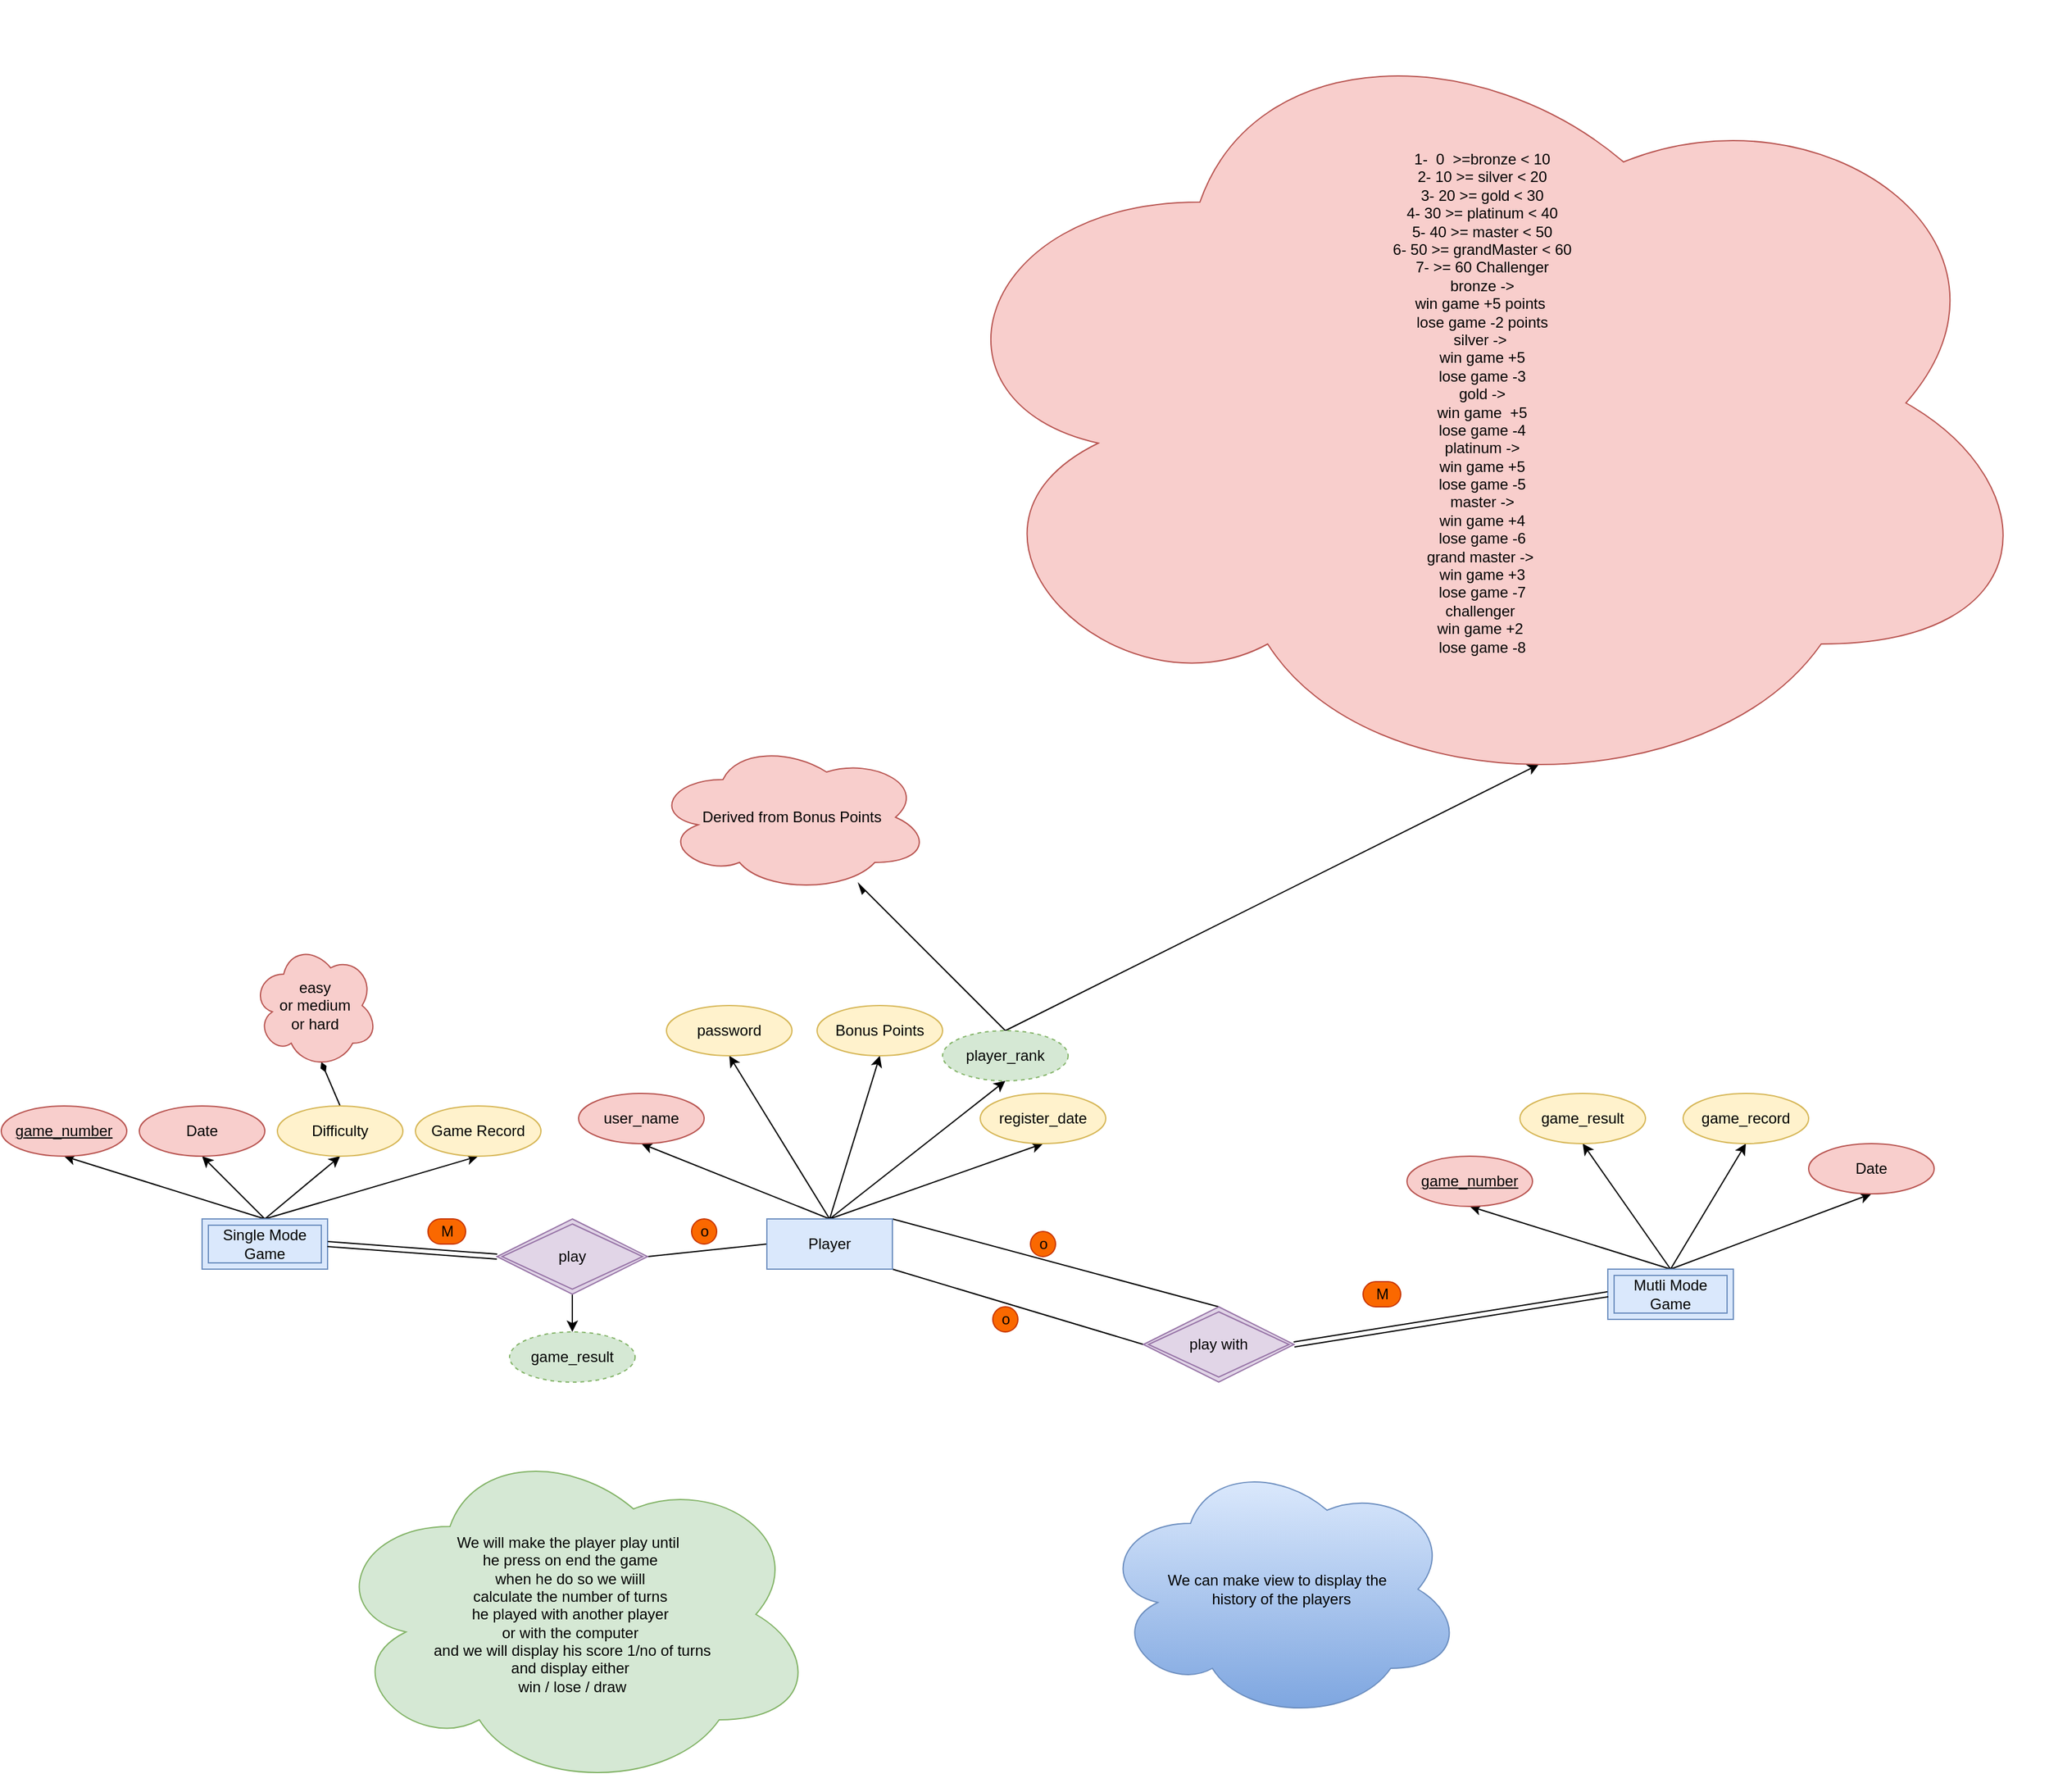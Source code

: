 <mxfile version="15.4.0" type="device" pages="2"><diagram name="Final" id="NQjGGTN7L6fY98t0es6t"><mxGraphModel dx="2055" dy="1787" grid="1" gridSize="10" guides="1" tooltips="1" connect="1" arrows="1" fold="1" page="1" pageScale="1" pageWidth="850" pageHeight="1100" math="0" shadow="0" extFonts="Permanent Marker^https://fonts.googleapis.com/css?family=Permanent+Marker"><root><mxCell id="au_ikAlmlzK0Azq66Mfk-0"/><mxCell id="au_ikAlmlzK0Azq66Mfk-1" parent="au_ikAlmlzK0Azq66Mfk-0"/><mxCell id="au_ikAlmlzK0Azq66Mfk-2" style="rounded=0;orthogonalLoop=1;jettySize=auto;html=1;exitX=0.5;exitY=0;exitDx=0;exitDy=0;entryX=0.5;entryY=1;entryDx=0;entryDy=0;" parent="au_ikAlmlzK0Azq66Mfk-1" source="au_ikAlmlzK0Azq66Mfk-6" target="au_ikAlmlzK0Azq66Mfk-7" edge="1"><mxGeometry relative="1" as="geometry"/></mxCell><mxCell id="au_ikAlmlzK0Azq66Mfk-3" style="edgeStyle=none;rounded=0;orthogonalLoop=1;jettySize=auto;html=1;exitX=0.5;exitY=0;exitDx=0;exitDy=0;entryX=0.5;entryY=1;entryDx=0;entryDy=0;" parent="au_ikAlmlzK0Azq66Mfk-1" source="au_ikAlmlzK0Azq66Mfk-6" target="au_ikAlmlzK0Azq66Mfk-8" edge="1"><mxGeometry relative="1" as="geometry"/></mxCell><mxCell id="au_ikAlmlzK0Azq66Mfk-4" style="edgeStyle=none;rounded=0;orthogonalLoop=1;jettySize=auto;html=1;exitX=0.5;exitY=0;exitDx=0;exitDy=0;entryX=0.5;entryY=1;entryDx=0;entryDy=0;endArrow=classic;endFill=1;" parent="au_ikAlmlzK0Azq66Mfk-1" source="au_ikAlmlzK0Azq66Mfk-6" target="au_ikAlmlzK0Azq66Mfk-11" edge="1"><mxGeometry relative="1" as="geometry"/></mxCell><mxCell id="au_ikAlmlzK0Azq66Mfk-59" style="edgeStyle=none;rounded=0;orthogonalLoop=1;jettySize=auto;html=1;exitX=0;exitY=0.5;exitDx=0;exitDy=0;entryX=1;entryY=0.5;entryDx=0;entryDy=0;endArrow=none;endFill=0;" parent="au_ikAlmlzK0Azq66Mfk-1" source="au_ikAlmlzK0Azq66Mfk-6" target="au_ikAlmlzK0Azq66Mfk-37" edge="1"><mxGeometry relative="1" as="geometry"/></mxCell><mxCell id="au_ikAlmlzK0Azq66Mfk-68" style="edgeStyle=none;rounded=0;orthogonalLoop=1;jettySize=auto;html=1;exitX=1;exitY=0;exitDx=0;exitDy=0;entryX=0.5;entryY=0;entryDx=0;entryDy=0;endArrow=none;endFill=0;" parent="au_ikAlmlzK0Azq66Mfk-1" source="au_ikAlmlzK0Azq66Mfk-6" target="au_ikAlmlzK0Azq66Mfk-47" edge="1"><mxGeometry relative="1" as="geometry"/></mxCell><mxCell id="au_ikAlmlzK0Azq66Mfk-69" style="edgeStyle=none;rounded=0;orthogonalLoop=1;jettySize=auto;html=1;exitX=1;exitY=1;exitDx=0;exitDy=0;entryX=0;entryY=0.5;entryDx=0;entryDy=0;endArrow=none;endFill=0;" parent="au_ikAlmlzK0Azq66Mfk-1" source="au_ikAlmlzK0Azq66Mfk-6" target="au_ikAlmlzK0Azq66Mfk-47" edge="1"><mxGeometry relative="1" as="geometry"/></mxCell><mxCell id="au_ikAlmlzK0Azq66Mfk-101" style="edgeStyle=none;rounded=0;orthogonalLoop=1;jettySize=auto;html=1;exitX=0.5;exitY=0;exitDx=0;exitDy=0;entryX=0.5;entryY=1;entryDx=0;entryDy=0;endArrow=classic;endFill=1;" parent="au_ikAlmlzK0Azq66Mfk-1" source="au_ikAlmlzK0Azq66Mfk-6" target="au_ikAlmlzK0Azq66Mfk-100" edge="1"><mxGeometry relative="1" as="geometry"/></mxCell><mxCell id="au_ikAlmlzK0Azq66Mfk-105" style="edgeStyle=none;rounded=0;orthogonalLoop=1;jettySize=auto;html=1;exitX=0.5;exitY=0;exitDx=0;exitDy=0;entryX=0.5;entryY=1;entryDx=0;entryDy=0;endArrow=classic;endFill=1;" parent="au_ikAlmlzK0Azq66Mfk-1" source="au_ikAlmlzK0Azq66Mfk-6" target="au_ikAlmlzK0Azq66Mfk-103" edge="1"><mxGeometry relative="1" as="geometry"/></mxCell><mxCell id="au_ikAlmlzK0Azq66Mfk-6" value="Player" style="whiteSpace=wrap;html=1;align=center;fillColor=#dae8fc;strokeColor=#6c8ebf;" parent="au_ikAlmlzK0Azq66Mfk-1" vertex="1"><mxGeometry x="-120" y="110" width="100" height="40" as="geometry"/></mxCell><mxCell id="au_ikAlmlzK0Azq66Mfk-7" value="user_name" style="ellipse;whiteSpace=wrap;html=1;align=center;fillColor=#f8cecc;strokeColor=#b85450;" parent="au_ikAlmlzK0Azq66Mfk-1" vertex="1"><mxGeometry x="-270" y="10" width="100" height="40" as="geometry"/></mxCell><mxCell id="au_ikAlmlzK0Azq66Mfk-8" value="password" style="ellipse;whiteSpace=wrap;html=1;align=center;fillColor=#fff2cc;strokeColor=#d6b656;" parent="au_ikAlmlzK0Azq66Mfk-1" vertex="1"><mxGeometry x="-200" y="-60" width="100" height="40" as="geometry"/></mxCell><mxCell id="au_ikAlmlzK0Azq66Mfk-10" value="M" style="text;html=1;resizable=0;autosize=1;align=center;verticalAlign=middle;points=[];fillColor=#fa6800;strokeColor=#C73500;rounded=1;arcSize=28;fontColor=#000000;shadow=0;sketch=0;glass=0;fillOpacity=100;strokeOpacity=100;imageWidth=50;imageHeight=50;absoluteArcSize=1;" parent="au_ikAlmlzK0Azq66Mfk-1" vertex="1"><mxGeometry x="-390" y="110" width="30" height="20" as="geometry"/></mxCell><mxCell id="au_ikAlmlzK0Azq66Mfk-11" value="register_date&lt;br&gt;" style="ellipse;whiteSpace=wrap;html=1;align=center;fillColor=#fff2cc;strokeColor=#d6b656;" parent="au_ikAlmlzK0Azq66Mfk-1" vertex="1"><mxGeometry x="50" y="10" width="100" height="40" as="geometry"/></mxCell><mxCell id="au_ikAlmlzK0Azq66Mfk-58" style="edgeStyle=none;rounded=0;orthogonalLoop=1;jettySize=auto;html=1;exitX=0.5;exitY=0;exitDx=0;exitDy=0;entryX=0.5;entryY=1;entryDx=0;entryDy=0;endArrow=classic;endFill=1;" parent="au_ikAlmlzK0Azq66Mfk-1" source="au_ikAlmlzK0Azq66Mfk-25" target="au_ikAlmlzK0Azq66Mfk-31" edge="1"><mxGeometry relative="1" as="geometry"/></mxCell><mxCell id="au_ikAlmlzK0Azq66Mfk-66" style="edgeStyle=none;rounded=0;orthogonalLoop=1;jettySize=auto;html=1;exitX=0.5;exitY=0;exitDx=0;exitDy=0;entryX=0.5;entryY=1;entryDx=0;entryDy=0;endArrow=classic;endFill=1;" parent="au_ikAlmlzK0Azq66Mfk-1" source="au_ikAlmlzK0Azq66Mfk-25" target="au_ikAlmlzK0Azq66Mfk-64" edge="1"><mxGeometry relative="1" as="geometry"/></mxCell><mxCell id="au_ikAlmlzK0Azq66Mfk-95" style="edgeStyle=none;rounded=0;orthogonalLoop=1;jettySize=auto;html=1;exitX=0.5;exitY=0;exitDx=0;exitDy=0;entryX=0.5;entryY=1;entryDx=0;entryDy=0;endArrow=classic;endFill=1;" parent="au_ikAlmlzK0Azq66Mfk-1" source="au_ikAlmlzK0Azq66Mfk-25" target="au_ikAlmlzK0Azq66Mfk-94" edge="1"><mxGeometry relative="1" as="geometry"/></mxCell><mxCell id="N71udRStdpYk3_82vWth-11" style="edgeStyle=none;rounded=0;orthogonalLoop=1;jettySize=auto;html=1;exitX=0.5;exitY=0;exitDx=0;exitDy=0;entryX=0.5;entryY=1;entryDx=0;entryDy=0;" parent="au_ikAlmlzK0Azq66Mfk-1" source="au_ikAlmlzK0Azq66Mfk-25" target="N71udRStdpYk3_82vWth-9" edge="1"><mxGeometry relative="1" as="geometry"/></mxCell><mxCell id="au_ikAlmlzK0Azq66Mfk-25" value="Single Mode Game" style="shape=ext;margin=3;double=1;whiteSpace=wrap;html=1;align=center;rounded=0;shadow=0;glass=0;sketch=0;fillColor=#dae8fc;strokeColor=#6c8ebf;" parent="au_ikAlmlzK0Azq66Mfk-1" vertex="1"><mxGeometry x="-570" y="110" width="100" height="40" as="geometry"/></mxCell><mxCell id="au_ikAlmlzK0Azq66Mfk-85" style="edgeStyle=none;rounded=0;orthogonalLoop=1;jettySize=auto;html=1;exitX=0.5;exitY=0;exitDx=0;exitDy=0;entryX=0.5;entryY=1;entryDx=0;entryDy=0;endArrow=classic;endFill=1;" parent="au_ikAlmlzK0Azq66Mfk-1" source="au_ikAlmlzK0Azq66Mfk-28" target="au_ikAlmlzK0Azq66Mfk-84" edge="1"><mxGeometry relative="1" as="geometry"/></mxCell><mxCell id="N71udRStdpYk3_82vWth-13" style="edgeStyle=none;rounded=0;orthogonalLoop=1;jettySize=auto;html=1;exitX=0.5;exitY=0;exitDx=0;exitDy=0;entryX=0.5;entryY=1;entryDx=0;entryDy=0;" parent="au_ikAlmlzK0Azq66Mfk-1" source="au_ikAlmlzK0Azq66Mfk-28" target="N71udRStdpYk3_82vWth-12" edge="1"><mxGeometry relative="1" as="geometry"/></mxCell><mxCell id="N71udRStdpYk3_82vWth-17" style="edgeStyle=none;rounded=0;orthogonalLoop=1;jettySize=auto;html=1;exitX=0.5;exitY=0;exitDx=0;exitDy=0;entryX=0.5;entryY=1;entryDx=0;entryDy=0;" parent="au_ikAlmlzK0Azq66Mfk-1" source="au_ikAlmlzK0Azq66Mfk-28" target="N71udRStdpYk3_82vWth-16" edge="1"><mxGeometry relative="1" as="geometry"/></mxCell><mxCell id="R3MtwucD7D8kJ7yhD0Ew-2" style="rounded=0;orthogonalLoop=1;jettySize=auto;html=1;exitX=0.5;exitY=0;exitDx=0;exitDy=0;entryX=0.5;entryY=1;entryDx=0;entryDy=0;" edge="1" parent="au_ikAlmlzK0Azq66Mfk-1" source="au_ikAlmlzK0Azq66Mfk-28" target="R3MtwucD7D8kJ7yhD0Ew-1"><mxGeometry relative="1" as="geometry"/></mxCell><mxCell id="au_ikAlmlzK0Azq66Mfk-28" value="Mutli Mode Game" style="shape=ext;margin=3;double=1;whiteSpace=wrap;html=1;align=center;rounded=0;shadow=0;glass=0;sketch=0;fillColor=#dae8fc;strokeColor=#6c8ebf;" parent="au_ikAlmlzK0Azq66Mfk-1" vertex="1"><mxGeometry x="550" y="150" width="100" height="40" as="geometry"/></mxCell><mxCell id="au_ikAlmlzK0Azq66Mfk-89" style="edgeStyle=none;rounded=0;orthogonalLoop=1;jettySize=auto;html=1;exitX=0.5;exitY=0;exitDx=0;exitDy=0;entryX=0.55;entryY=0.95;entryDx=0;entryDy=0;entryPerimeter=0;endArrow=diamondThin;endFill=1;" parent="au_ikAlmlzK0Azq66Mfk-1" source="au_ikAlmlzK0Azq66Mfk-31" target="au_ikAlmlzK0Azq66Mfk-32" edge="1"><mxGeometry relative="1" as="geometry"/></mxCell><mxCell id="au_ikAlmlzK0Azq66Mfk-31" value="Difficulty&lt;br&gt;" style="ellipse;whiteSpace=wrap;html=1;align=center;rounded=0;shadow=0;glass=0;sketch=0;fillColor=#fff2cc;strokeColor=#d6b656;" parent="au_ikAlmlzK0Azq66Mfk-1" vertex="1"><mxGeometry x="-510" y="20" width="100" height="40" as="geometry"/></mxCell><mxCell id="au_ikAlmlzK0Azq66Mfk-32" value="easy &lt;br&gt;or medium &lt;br&gt;or hard" style="ellipse;shape=cloud;whiteSpace=wrap;html=1;align=center;rounded=0;shadow=0;glass=0;sketch=0;fillColor=#f8cecc;strokeColor=#b85450;" parent="au_ikAlmlzK0Azq66Mfk-1" vertex="1"><mxGeometry x="-530" y="-110" width="100" height="100" as="geometry"/></mxCell><mxCell id="au_ikAlmlzK0Azq66Mfk-35" style="edgeStyle=none;rounded=0;orthogonalLoop=1;jettySize=auto;html=1;exitX=0.5;exitY=1;exitDx=0;exitDy=0;entryX=0.5;entryY=0;entryDx=0;entryDy=0;endArrow=classic;endFill=1;" parent="au_ikAlmlzK0Azq66Mfk-1" source="au_ikAlmlzK0Azq66Mfk-37" target="au_ikAlmlzK0Azq66Mfk-51" edge="1"><mxGeometry relative="1" as="geometry"/></mxCell><mxCell id="au_ikAlmlzK0Azq66Mfk-60" style="edgeStyle=none;rounded=0;orthogonalLoop=1;jettySize=auto;html=1;exitX=0;exitY=0.5;exitDx=0;exitDy=0;entryX=1;entryY=0.5;entryDx=0;entryDy=0;endArrow=classic;endFill=1;shape=link;" parent="au_ikAlmlzK0Azq66Mfk-1" source="au_ikAlmlzK0Azq66Mfk-37" target="au_ikAlmlzK0Azq66Mfk-25" edge="1"><mxGeometry relative="1" as="geometry"/></mxCell><mxCell id="au_ikAlmlzK0Azq66Mfk-37" value="play" style="shape=rhombus;double=1;perimeter=rhombusPerimeter;whiteSpace=wrap;html=1;align=center;rounded=0;shadow=0;glass=0;sketch=0;fillColor=#e1d5e7;strokeColor=#9673a6;" parent="au_ikAlmlzK0Azq66Mfk-1" vertex="1"><mxGeometry x="-335" y="110" width="120" height="60" as="geometry"/></mxCell><mxCell id="au_ikAlmlzK0Azq66Mfk-70" style="edgeStyle=none;rounded=0;orthogonalLoop=1;jettySize=auto;html=1;exitX=1;exitY=0.5;exitDx=0;exitDy=0;entryX=0;entryY=0.5;entryDx=0;entryDy=0;endArrow=none;endFill=0;shape=link;" parent="au_ikAlmlzK0Azq66Mfk-1" source="au_ikAlmlzK0Azq66Mfk-47" target="au_ikAlmlzK0Azq66Mfk-28" edge="1"><mxGeometry relative="1" as="geometry"/></mxCell><mxCell id="au_ikAlmlzK0Azq66Mfk-47" value="play with&lt;br&gt;" style="shape=rhombus;double=1;perimeter=rhombusPerimeter;whiteSpace=wrap;html=1;align=center;rounded=0;shadow=0;glass=0;sketch=0;fillColor=#e1d5e7;strokeColor=#9673a6;" parent="au_ikAlmlzK0Azq66Mfk-1" vertex="1"><mxGeometry x="180" y="180" width="120" height="60" as="geometry"/></mxCell><mxCell id="au_ikAlmlzK0Azq66Mfk-50" value="o" style="text;html=1;resizable=0;autosize=1;align=center;verticalAlign=middle;points=[];fillColor=#fa6800;strokeColor=#C73500;rounded=1;arcSize=30;fontColor=#000000;shadow=0;sketch=0;glass=0;fillOpacity=100;strokeOpacity=100;imageWidth=50;imageHeight=50;absoluteArcSize=1;" parent="au_ikAlmlzK0Azq66Mfk-1" vertex="1"><mxGeometry x="-180" y="110" width="20" height="20" as="geometry"/></mxCell><mxCell id="au_ikAlmlzK0Azq66Mfk-51" value="game_result" style="ellipse;whiteSpace=wrap;html=1;align=center;dashed=1;rounded=0;shadow=0;glass=0;sketch=0;fillColor=#d5e8d4;strokeColor=#82b366;" parent="au_ikAlmlzK0Azq66Mfk-1" vertex="1"><mxGeometry x="-325" y="200" width="100" height="40" as="geometry"/></mxCell><mxCell id="au_ikAlmlzK0Azq66Mfk-64" value="Date" style="ellipse;whiteSpace=wrap;html=1;align=center;rounded=0;shadow=0;glass=0;sketch=0;fillColor=#f8cecc;strokeColor=#b85450;" parent="au_ikAlmlzK0Azq66Mfk-1" vertex="1"><mxGeometry x="-620" y="20" width="100" height="40" as="geometry"/></mxCell><mxCell id="au_ikAlmlzK0Azq66Mfk-81" value="M" style="text;html=1;resizable=0;autosize=1;align=center;verticalAlign=middle;points=[];fillColor=#fa6800;strokeColor=#C73500;rounded=1;arcSize=28;fontColor=#000000;shadow=0;sketch=0;glass=0;fillOpacity=100;strokeOpacity=100;imageWidth=50;imageHeight=50;absoluteArcSize=1;" parent="au_ikAlmlzK0Azq66Mfk-1" vertex="1"><mxGeometry x="355" y="160" width="30" height="20" as="geometry"/></mxCell><mxCell id="au_ikAlmlzK0Azq66Mfk-82" value="o" style="text;html=1;resizable=0;autosize=1;align=center;verticalAlign=middle;points=[];fillColor=#fa6800;strokeColor=#C73500;rounded=1;arcSize=30;fontColor=#000000;shadow=0;sketch=0;glass=0;fillOpacity=100;strokeOpacity=100;imageWidth=50;imageHeight=50;absoluteArcSize=1;" parent="au_ikAlmlzK0Azq66Mfk-1" vertex="1"><mxGeometry x="90" y="120" width="20" height="20" as="geometry"/></mxCell><mxCell id="au_ikAlmlzK0Azq66Mfk-83" value="o" style="text;html=1;resizable=0;autosize=1;align=center;verticalAlign=middle;points=[];fillColor=#fa6800;strokeColor=#C73500;rounded=1;arcSize=30;fontColor=#000000;shadow=0;sketch=0;glass=0;fillOpacity=100;strokeOpacity=100;imageWidth=50;imageHeight=50;absoluteArcSize=1;" parent="au_ikAlmlzK0Azq66Mfk-1" vertex="1"><mxGeometry x="60" y="180" width="20" height="20" as="geometry"/></mxCell><mxCell id="au_ikAlmlzK0Azq66Mfk-84" value="Date" style="ellipse;whiteSpace=wrap;html=1;align=center;rounded=0;shadow=0;glass=0;sketch=0;fillColor=#f8cecc;strokeColor=#b85450;" parent="au_ikAlmlzK0Azq66Mfk-1" vertex="1"><mxGeometry x="710" y="50" width="100" height="40" as="geometry"/></mxCell><mxCell id="au_ikAlmlzK0Azq66Mfk-94" value="Game Record" style="ellipse;whiteSpace=wrap;html=1;align=center;rounded=0;shadow=0;glass=0;sketch=0;fillColor=#fff2cc;strokeColor=#d6b656;" parent="au_ikAlmlzK0Azq66Mfk-1" vertex="1"><mxGeometry x="-400" y="20" width="100" height="40" as="geometry"/></mxCell><mxCell id="au_ikAlmlzK0Azq66Mfk-100" value="Bonus Points&lt;br&gt;" style="ellipse;whiteSpace=wrap;html=1;align=center;rounded=0;shadow=0;glass=0;sketch=0;fillColor=#fff2cc;strokeColor=#d6b656;" parent="au_ikAlmlzK0Azq66Mfk-1" vertex="1"><mxGeometry x="-80" y="-60" width="100" height="40" as="geometry"/></mxCell><mxCell id="au_ikAlmlzK0Azq66Mfk-106" style="edgeStyle=none;rounded=0;orthogonalLoop=1;jettySize=auto;html=1;exitX=0.5;exitY=0;exitDx=0;exitDy=0;endArrow=async;endFill=1;" parent="au_ikAlmlzK0Azq66Mfk-1" source="au_ikAlmlzK0Azq66Mfk-103" target="au_ikAlmlzK0Azq66Mfk-104" edge="1"><mxGeometry relative="1" as="geometry"/></mxCell><mxCell id="JC6gzqhIpQMueteMNrqm-1" style="rounded=0;orthogonalLoop=1;jettySize=auto;html=1;exitX=0.5;exitY=0;exitDx=0;exitDy=0;entryX=0.55;entryY=0.95;entryDx=0;entryDy=0;entryPerimeter=0;" parent="au_ikAlmlzK0Azq66Mfk-1" source="au_ikAlmlzK0Azq66Mfk-103" target="JC6gzqhIpQMueteMNrqm-0" edge="1"><mxGeometry relative="1" as="geometry"/></mxCell><mxCell id="au_ikAlmlzK0Azq66Mfk-103" value="player_rank" style="ellipse;whiteSpace=wrap;html=1;align=center;dashed=1;rounded=0;shadow=0;glass=0;sketch=0;fillColor=#d5e8d4;strokeColor=#82b366;" parent="au_ikAlmlzK0Azq66Mfk-1" vertex="1"><mxGeometry x="20" y="-40" width="100" height="40" as="geometry"/></mxCell><mxCell id="au_ikAlmlzK0Azq66Mfk-104" value="Derived from Bonus Points" style="ellipse;shape=cloud;whiteSpace=wrap;html=1;align=center;rounded=0;shadow=0;glass=0;sketch=0;fillColor=#f8cecc;strokeColor=#b85450;" parent="au_ikAlmlzK0Azq66Mfk-1" vertex="1"><mxGeometry x="-210" y="-270" width="220" height="120" as="geometry"/></mxCell><mxCell id="au_ikAlmlzK0Azq66Mfk-12" value="We can make view to display the&amp;nbsp;&amp;nbsp;&lt;br&gt;history of the players&lt;br&gt;" style="ellipse;shape=cloud;whiteSpace=wrap;html=1;align=center;rounded=1;shadow=0;glass=0;sketch=0;gradientColor=#7ea6e0;fillColor=#dae8fc;strokeColor=#6c8ebf;" parent="au_ikAlmlzK0Azq66Mfk-1" vertex="1"><mxGeometry x="145" y="300" width="290" height="210" as="geometry"/></mxCell><mxCell id="au_ikAlmlzK0Azq66Mfk-33" value="We will make the player play until&amp;nbsp;&amp;nbsp;&lt;br&gt;he press on end the game&amp;nbsp;&lt;br&gt;when he do so we wiill&amp;nbsp;&lt;br&gt;calculate the number of turns&amp;nbsp;&lt;br&gt;he played with another player&amp;nbsp;&lt;br&gt;or with the computer&amp;nbsp;&lt;br&gt;and we will display his score 1/no of turns&lt;br&gt;and display either&amp;nbsp;&lt;br&gt;win / lose / draw&lt;br&gt;" style="ellipse;shape=cloud;whiteSpace=wrap;html=1;align=center;rounded=0;shadow=0;glass=0;sketch=0;fillColor=#d5e8d4;strokeColor=#82b366;" parent="au_ikAlmlzK0Azq66Mfk-1" vertex="1"><mxGeometry x="-470" y="285" width="390" height="280" as="geometry"/></mxCell><mxCell id="N71udRStdpYk3_82vWth-9" value="&lt;u&gt;game_number&lt;/u&gt;" style="ellipse;whiteSpace=wrap;html=1;align=center;rounded=0;shadow=0;glass=0;sketch=0;fillColor=#f8cecc;strokeColor=#b85450;" parent="au_ikAlmlzK0Azq66Mfk-1" vertex="1"><mxGeometry x="-730" y="20" width="100" height="40" as="geometry"/></mxCell><mxCell id="N71udRStdpYk3_82vWth-12" value="&lt;u&gt;game_number&lt;/u&gt;" style="ellipse;whiteSpace=wrap;html=1;align=center;rounded=0;shadow=0;glass=0;sketch=0;fillColor=#f8cecc;strokeColor=#b85450;" parent="au_ikAlmlzK0Azq66Mfk-1" vertex="1"><mxGeometry x="390" y="60" width="100" height="40" as="geometry"/></mxCell><mxCell id="N71udRStdpYk3_82vWth-16" value="game_record&lt;br&gt;" style="ellipse;whiteSpace=wrap;html=1;align=center;rounded=1;shadow=0;glass=0;sketch=0;fillColor=#fff2cc;strokeColor=#d6b656;" parent="au_ikAlmlzK0Azq66Mfk-1" vertex="1"><mxGeometry x="610" y="10" width="100" height="40" as="geometry"/></mxCell><mxCell id="N71udRStdpYk3_82vWth-18" style="edgeStyle=none;rounded=0;orthogonalLoop=1;jettySize=auto;html=1;exitX=0.5;exitY=1;exitDx=0;exitDy=0;" parent="au_ikAlmlzK0Azq66Mfk-1" edge="1"><mxGeometry relative="1" as="geometry"><mxPoint x="410" y="70" as="sourcePoint"/><mxPoint x="410" y="70" as="targetPoint"/></mxGeometry></mxCell><mxCell id="JC6gzqhIpQMueteMNrqm-0" value="1-&amp;nbsp; 0&amp;nbsp; &amp;gt;=bronze &amp;lt; 10&lt;br&gt;2- 10 &amp;gt;= silver &amp;lt; 20&lt;br&gt;3- 20 &amp;gt;= gold &amp;lt; 30&lt;br&gt;4- 30 &amp;gt;= platinum &amp;lt; 40&lt;br&gt;5- 40 &amp;gt;= master &amp;lt; 50&lt;br&gt;6- 50 &amp;gt;= grandMaster &amp;lt; 60&lt;br&gt;7- &amp;gt;= 60 Challenger&lt;br&gt;bronze -&amp;gt;&lt;br&gt;win game +5 points&amp;nbsp;&lt;br&gt;lose game -2 points&lt;br&gt;silver -&amp;gt;&amp;nbsp;&lt;br&gt;win game +5&lt;br&gt;lose game -3&lt;br&gt;gold -&amp;gt;&lt;br&gt;win game&amp;nbsp; +5&lt;br&gt;lose game -4&lt;br&gt;platinum -&amp;gt;&lt;br&gt;win game +5&lt;br&gt;lose game -5&lt;br&gt;master -&amp;gt;&lt;br&gt;win game +4&lt;br&gt;lose game -6&lt;br&gt;grand master -&amp;gt;&amp;nbsp;&lt;br&gt;win game +3&lt;br&gt;lose game -7&lt;br&gt;challenger&amp;nbsp;&lt;br&gt;win game +2&amp;nbsp;&lt;br&gt;lose game -8" style="ellipse;shape=cloud;whiteSpace=wrap;html=1;align=center;rounded=0;shadow=0;glass=0;sketch=0;fillColor=#f8cecc;strokeColor=#b85450;" parent="au_ikAlmlzK0Azq66Mfk-1" vertex="1"><mxGeometry y="-860" width="900" height="640" as="geometry"/></mxCell><mxCell id="R3MtwucD7D8kJ7yhD0Ew-1" value="game_result" style="ellipse;whiteSpace=wrap;html=1;align=center;fillColor=#fff2cc;strokeColor=#d6b656;" vertex="1" parent="au_ikAlmlzK0Azq66Mfk-1"><mxGeometry x="480" y="10" width="100" height="40" as="geometry"/></mxCell></root></mxGraphModel></diagram><diagram id="R2lEEEUBdFMjLlhIrx00" name="Page-1"><mxGraphModel dx="2272" dy="814" grid="1" gridSize="10" guides="1" tooltips="1" connect="1" arrows="1" fold="1" page="1" pageScale="1" pageWidth="850" pageHeight="1100" math="0" shadow="0" extFonts="Permanent Marker^https://fonts.googleapis.com/css?family=Permanent+Marker"><root><mxCell id="0"/><mxCell id="1" parent="0"/><mxCell id="lZhEhdm4U5JBucvDfnSI-5" style="rounded=0;orthogonalLoop=1;jettySize=auto;html=1;exitX=0.5;exitY=0;exitDx=0;exitDy=0;entryX=0.5;entryY=1;entryDx=0;entryDy=0;" parent="1" source="lZhEhdm4U5JBucvDfnSI-1" target="lZhEhdm4U5JBucvDfnSI-3" edge="1"><mxGeometry relative="1" as="geometry"/></mxCell><mxCell id="lZhEhdm4U5JBucvDfnSI-6" style="edgeStyle=none;rounded=0;orthogonalLoop=1;jettySize=auto;html=1;exitX=0.5;exitY=0;exitDx=0;exitDy=0;entryX=0.5;entryY=1;entryDx=0;entryDy=0;" parent="1" source="lZhEhdm4U5JBucvDfnSI-1" target="lZhEhdm4U5JBucvDfnSI-4" edge="1"><mxGeometry relative="1" as="geometry"/></mxCell><mxCell id="lZhEhdm4U5JBucvDfnSI-13" style="edgeStyle=none;rounded=0;orthogonalLoop=1;jettySize=auto;html=1;exitX=0.5;exitY=0;exitDx=0;exitDy=0;entryX=0.5;entryY=1;entryDx=0;entryDy=0;endArrow=classic;endFill=1;" parent="1" source="lZhEhdm4U5JBucvDfnSI-1" target="lZhEhdm4U5JBucvDfnSI-12" edge="1"><mxGeometry relative="1" as="geometry"/></mxCell><mxCell id="lZhEhdm4U5JBucvDfnSI-66" style="edgeStyle=none;rounded=0;orthogonalLoop=1;jettySize=auto;html=1;exitX=1;exitY=0.5;exitDx=0;exitDy=0;endArrow=none;endFill=0;" parent="1" source="lZhEhdm4U5JBucvDfnSI-1" target="lZhEhdm4U5JBucvDfnSI-65" edge="1"><mxGeometry relative="1" as="geometry"/></mxCell><mxCell id="lZhEhdm4U5JBucvDfnSI-1" value="Player" style="whiteSpace=wrap;html=1;align=center;fillColor=#dae8fc;strokeColor=#6c8ebf;" parent="1" vertex="1"><mxGeometry x="-690" y="550" width="100" height="40" as="geometry"/></mxCell><mxCell id="lZhEhdm4U5JBucvDfnSI-3" value="user_name" style="ellipse;whiteSpace=wrap;html=1;align=center;fillColor=#f8cecc;strokeColor=#b85450;" parent="1" vertex="1"><mxGeometry x="-810" y="450" width="100" height="40" as="geometry"/></mxCell><mxCell id="lZhEhdm4U5JBucvDfnSI-4" value="password" style="ellipse;whiteSpace=wrap;html=1;align=center;fillColor=#fff2cc;strokeColor=#d6b656;" parent="1" vertex="1"><mxGeometry x="-690" y="450" width="100" height="40" as="geometry"/></mxCell><mxCell id="lZhEhdm4U5JBucvDfnSI-60" style="edgeStyle=none;rounded=0;orthogonalLoop=1;jettySize=auto;html=1;exitX=0.5;exitY=1;exitDx=0;exitDy=0;entryX=0.5;entryY=0;entryDx=0;entryDy=0;endArrow=classic;endFill=1;" parent="1" target="lZhEhdm4U5JBucvDfnSI-19" edge="1"><mxGeometry relative="1" as="geometry"><mxPoint x="-430" y="595" as="sourcePoint"/></mxGeometry></mxCell><mxCell id="lZhEhdm4U5JBucvDfnSI-11" value="M" style="text;html=1;resizable=0;autosize=1;align=center;verticalAlign=middle;points=[];fillColor=#fa6800;strokeColor=#C73500;rounded=1;arcSize=30;fontColor=#000000;shadow=0;sketch=0;glass=0;fillOpacity=100;strokeOpacity=100;imageWidth=50;imageHeight=50;absoluteArcSize=1;" parent="1" vertex="1"><mxGeometry x="-560" y="540" width="30" height="20" as="geometry"/></mxCell><mxCell id="lZhEhdm4U5JBucvDfnSI-12" value="register_date&lt;br&gt;" style="ellipse;whiteSpace=wrap;html=1;align=center;fillColor=#fff2cc;strokeColor=#d6b656;" parent="1" vertex="1"><mxGeometry x="-570" y="450" width="100" height="40" as="geometry"/></mxCell><mxCell id="lZhEhdm4U5JBucvDfnSI-17" value="we will make a player history table&lt;br&gt;&amp;nbsp;that represent the relation&lt;br&gt;&amp;nbsp;between the player and the game" style="ellipse;shape=cloud;whiteSpace=wrap;html=1;align=center;rounded=1;shadow=0;glass=0;sketch=0;gradientColor=#7ea6e0;fillColor=#dae8fc;strokeColor=#6c8ebf;" parent="1" vertex="1"><mxGeometry x="240" y="620" width="290" height="210" as="geometry"/></mxCell><mxCell id="lZhEhdm4U5JBucvDfnSI-19" value="score" style="ellipse;whiteSpace=wrap;html=1;align=center;rounded=1;shadow=0;glass=0;sketch=0;fillColor=#fff2cc;strokeColor=#d6b656;" parent="1" vertex="1"><mxGeometry x="-480" y="650" width="100" height="40" as="geometry"/></mxCell><mxCell id="lZhEhdm4U5JBucvDfnSI-30" style="edgeStyle=none;rounded=0;orthogonalLoop=1;jettySize=auto;html=1;exitX=0.5;exitY=1;exitDx=0;exitDy=0;entryX=0.5;entryY=0;entryDx=0;entryDy=0;endArrow=none;endFill=0;shape=link;" parent="1" source="lZhEhdm4U5JBucvDfnSI-23" target="lZhEhdm4U5JBucvDfnSI-29" edge="1"><mxGeometry relative="1" as="geometry"/></mxCell><mxCell id="lZhEhdm4U5JBucvDfnSI-32" style="edgeStyle=none;rounded=0;orthogonalLoop=1;jettySize=auto;html=1;exitX=0.5;exitY=0;exitDx=0;exitDy=0;entryX=0.5;entryY=1;entryDx=0;entryDy=0;endArrow=classic;endFill=1;" parent="1" source="lZhEhdm4U5JBucvDfnSI-23" target="lZhEhdm4U5JBucvDfnSI-31" edge="1"><mxGeometry relative="1" as="geometry"/></mxCell><mxCell id="M7CKgXm_ZCpsr1YbeXBi-2" style="rounded=0;orthogonalLoop=1;jettySize=auto;html=1;exitX=0.5;exitY=0;exitDx=0;exitDy=0;entryX=0.5;entryY=1;entryDx=0;entryDy=0;" parent="1" source="lZhEhdm4U5JBucvDfnSI-23" target="M7CKgXm_ZCpsr1YbeXBi-1" edge="1"><mxGeometry relative="1" as="geometry"/></mxCell><mxCell id="lZhEhdm4U5JBucvDfnSI-23" value="Game&lt;br&gt;" style="shape=ext;margin=3;double=1;whiteSpace=wrap;html=1;align=center;rounded=0;shadow=0;glass=0;sketch=0;fillColor=#dae8fc;strokeColor=#6c8ebf;" parent="1" vertex="1"><mxGeometry x="-190" y="310" width="100" height="40" as="geometry"/></mxCell><mxCell id="lZhEhdm4U5JBucvDfnSI-48" style="edgeStyle=none;rounded=0;orthogonalLoop=1;jettySize=auto;html=1;exitX=0.5;exitY=1;exitDx=0;exitDy=0;entryX=0.5;entryY=0;entryDx=0;entryDy=0;endArrow=none;endFill=0;" parent="1" source="lZhEhdm4U5JBucvDfnSI-29" target="lZhEhdm4U5JBucvDfnSI-44" edge="1"><mxGeometry relative="1" as="geometry"/></mxCell><mxCell id="lZhEhdm4U5JBucvDfnSI-49" style="edgeStyle=none;rounded=0;orthogonalLoop=1;jettySize=auto;html=1;exitX=0.5;exitY=1;exitDx=0;exitDy=0;entryX=0.5;entryY=0;entryDx=0;entryDy=0;endArrow=none;endFill=0;" parent="1" source="lZhEhdm4U5JBucvDfnSI-29" target="lZhEhdm4U5JBucvDfnSI-45" edge="1"><mxGeometry relative="1" as="geometry"/></mxCell><mxCell id="lZhEhdm4U5JBucvDfnSI-29" value="d" style="shape=stencil(tZRtDsIgDIZPw1/DRzyAQb0Hus4RERZAp7e3GzOR6dSYLSEkfQtPXwKFCBkqVQPhtCJiTThnlOKMcTOIVahhH5N4UV6rnYGUCdG7IzS6iD1D2wq8jm1WbAhd4Zp2CLl31iJEOxuyzFMeYUpb3EuvCdaXv2VRjfwTRPC9yaQSvv0du1jOA2Yz+c2xD/eT+50OnDtmc13cZGD2P1ZIVMYet5Cl83Dw7myLt2ZKbUzqoQ+OwRhdB/jSF8OmHTb1GH20fHeyF/+dmj6OTrgD);whiteSpace=wrap;html=1;fillColor=#d5e8d4;strokeColor=#82b366;perimeterSpacing=0;" parent="1" vertex="1"><mxGeometry x="-155" y="390" width="30" height="30" as="geometry"/></mxCell><mxCell id="lZhEhdm4U5JBucvDfnSI-31" value="date" style="ellipse;whiteSpace=wrap;html=1;align=center;rounded=0;shadow=0;glass=0;sketch=0;fillColor=#fff2cc;strokeColor=#d6b656;" parent="1" vertex="1"><mxGeometry x="-225" y="210" width="70" height="40" as="geometry"/></mxCell><mxCell id="lZhEhdm4U5JBucvDfnSI-51" style="edgeStyle=none;rounded=0;orthogonalLoop=1;jettySize=auto;html=1;exitX=0.5;exitY=1;exitDx=0;exitDy=0;entryX=0.5;entryY=0;entryDx=0;entryDy=0;endArrow=none;endFill=0;" parent="1" source="lZhEhdm4U5JBucvDfnSI-38" target="lZhEhdm4U5JBucvDfnSI-46" edge="1"><mxGeometry relative="1" as="geometry"/></mxCell><mxCell id="lZhEhdm4U5JBucvDfnSI-52" style="edgeStyle=none;rounded=0;orthogonalLoop=1;jettySize=auto;html=1;exitX=0.5;exitY=1;exitDx=0;exitDy=0;entryX=0.5;entryY=0;entryDx=0;entryDy=0;endArrow=none;endFill=0;" parent="1" source="lZhEhdm4U5JBucvDfnSI-38" target="lZhEhdm4U5JBucvDfnSI-47" edge="1"><mxGeometry relative="1" as="geometry"/></mxCell><mxCell id="lZhEhdm4U5JBucvDfnSI-38" value="d" style="shape=stencil(tZRtDsIgDIZPw1/DRzyAQb0Hus4RERZAp7e3GzOR6dSYLSEkfQtPXwKFCBkqVQPhtCJiTThnlOKMcTOIVahhH5N4UV6rnYGUCdG7IzS6iD1D2wq8jm1WbAhd4Zp2CLl31iJEOxuyzFMeYUpb3EuvCdaXv2VRjfwTRPC9yaQSvv0du1jOA2Yz+c2xD/eT+50OnDtmc13cZGD2P1ZIVMYet5Cl83Dw7myLt2ZKbUzqoQ+OwRhdB/jSF8OmHTb1GH20fHeyF/+dmj6OTrgD);whiteSpace=wrap;html=1;" parent="1" vertex="1"><mxGeometry x="-85" y="550" width="30" height="30" as="geometry"/></mxCell><mxCell id="lZhEhdm4U5JBucvDfnSI-55" style="edgeStyle=none;rounded=0;orthogonalLoop=1;jettySize=auto;html=1;exitX=0;exitY=0.5;exitDx=0;exitDy=0;entryX=1;entryY=0.5;entryDx=0;entryDy=0;endArrow=none;endFill=0;" parent="1" source="lZhEhdm4U5JBucvDfnSI-44" target="lZhEhdm4U5JBucvDfnSI-53" edge="1"><mxGeometry relative="1" as="geometry"/></mxCell><mxCell id="lZhEhdm4U5JBucvDfnSI-44" value="Single Mode Game" style="shape=ext;margin=3;double=1;whiteSpace=wrap;html=1;align=center;rounded=0;shadow=0;glass=0;sketch=0;fillColor=#dae8fc;strokeColor=#6c8ebf;" parent="1" vertex="1"><mxGeometry x="-255" y="470" width="100" height="40" as="geometry"/></mxCell><mxCell id="lZhEhdm4U5JBucvDfnSI-50" style="edgeStyle=none;rounded=0;orthogonalLoop=1;jettySize=auto;html=1;exitX=0.5;exitY=1;exitDx=0;exitDy=0;entryX=0.5;entryY=0;entryDx=0;entryDy=0;endArrow=none;endFill=0;shape=link;" parent="1" source="lZhEhdm4U5JBucvDfnSI-45" target="lZhEhdm4U5JBucvDfnSI-38" edge="1"><mxGeometry relative="1" as="geometry"/></mxCell><mxCell id="lZhEhdm4U5JBucvDfnSI-91" style="edgeStyle=none;rounded=0;orthogonalLoop=1;jettySize=auto;html=1;exitX=1;exitY=0.5;exitDx=0;exitDy=0;entryX=0;entryY=0.5;entryDx=0;entryDy=0;endArrow=none;endFill=0;shape=link;" parent="1" source="lZhEhdm4U5JBucvDfnSI-45" target="lZhEhdm4U5JBucvDfnSI-89" edge="1"><mxGeometry relative="1" as="geometry"/></mxCell><mxCell id="lZhEhdm4U5JBucvDfnSI-45" value="Mutli Mode Game" style="shape=ext;margin=3;double=1;whiteSpace=wrap;html=1;align=center;rounded=0;shadow=0;glass=0;sketch=0;fillColor=#dae8fc;strokeColor=#6c8ebf;" parent="1" vertex="1"><mxGeometry x="-120" y="470" width="100" height="40" as="geometry"/></mxCell><mxCell id="lZhEhdm4U5JBucvDfnSI-46" value="Local Game" style="shape=ext;margin=3;double=1;whiteSpace=wrap;html=1;align=center;rounded=0;shadow=0;glass=0;sketch=0;fillColor=#dae8fc;strokeColor=#6c8ebf;" parent="1" vertex="1"><mxGeometry x="-175" y="630" width="100" height="40" as="geometry"/></mxCell><mxCell id="lZhEhdm4U5JBucvDfnSI-47" value="Lan Game" style="shape=ext;margin=3;double=1;whiteSpace=wrap;html=1;align=center;rounded=0;shadow=0;glass=0;sketch=0;fillColor=#dae8fc;strokeColor=#6c8ebf;" parent="1" vertex="1"><mxGeometry x="-65" y="630" width="100" height="40" as="geometry"/></mxCell><mxCell id="lZhEhdm4U5JBucvDfnSI-53" value="Difficulty&lt;br&gt;" style="ellipse;whiteSpace=wrap;html=1;align=center;rounded=0;shadow=0;glass=0;sketch=0;fillColor=#fff2cc;strokeColor=#d6b656;" parent="1" vertex="1"><mxGeometry x="-410" y="440" width="100" height="40" as="geometry"/></mxCell><mxCell id="lZhEhdm4U5JBucvDfnSI-56" value="easy &lt;br&gt;or medium &lt;br&gt;or hard" style="ellipse;shape=cloud;whiteSpace=wrap;html=1;align=center;rounded=0;shadow=0;glass=0;sketch=0;fillColor=#f8cecc;strokeColor=#b85450;" parent="1" vertex="1"><mxGeometry x="-450" y="330" width="100" height="100" as="geometry"/></mxCell><mxCell id="lZhEhdm4U5JBucvDfnSI-61" value="We will make the player play until&amp;nbsp;&amp;nbsp;&lt;br&gt;he press on end the game&amp;nbsp;&lt;br&gt;when he do so we wiill&amp;nbsp;&lt;br&gt;calculate the number of turns&amp;nbsp;&lt;br&gt;he played with another player&amp;nbsp;&lt;br&gt;or with the computer&amp;nbsp;&lt;br&gt;and we will display his score 1/no of turns&lt;br&gt;and display either&amp;nbsp;&lt;br&gt;win / lose / draw&lt;br&gt;" style="ellipse;shape=cloud;whiteSpace=wrap;html=1;align=center;rounded=0;shadow=0;glass=0;sketch=0;fillColor=#d5e8d4;strokeColor=#82b366;" parent="1" vertex="1"><mxGeometry x="-835" y="150" width="390" height="280" as="geometry"/></mxCell><mxCell id="lZhEhdm4U5JBucvDfnSI-68" style="edgeStyle=none;rounded=0;orthogonalLoop=1;jettySize=auto;html=1;exitX=1;exitY=0.5;exitDx=0;exitDy=0;entryX=0.5;entryY=1;entryDx=0;entryDy=0;endArrow=classic;endFill=1;shape=link;" parent="1" source="lZhEhdm4U5JBucvDfnSI-65" target="lZhEhdm4U5JBucvDfnSI-44" edge="1"><mxGeometry relative="1" as="geometry"/></mxCell><mxCell id="lZhEhdm4U5JBucvDfnSI-99" style="edgeStyle=none;rounded=0;orthogonalLoop=1;jettySize=auto;html=1;exitX=0.5;exitY=1;exitDx=0;exitDy=0;entryX=0.5;entryY=0;entryDx=0;entryDy=0;endArrow=classic;endFill=1;" parent="1" source="lZhEhdm4U5JBucvDfnSI-65" target="lZhEhdm4U5JBucvDfnSI-97" edge="1"><mxGeometry relative="1" as="geometry"/></mxCell><mxCell id="lZhEhdm4U5JBucvDfnSI-101" style="edgeStyle=none;rounded=0;orthogonalLoop=1;jettySize=auto;html=1;exitX=0.5;exitY=1;exitDx=0;exitDy=0;entryX=0.5;entryY=0;entryDx=0;entryDy=0;endArrow=classic;endFill=1;" parent="1" source="lZhEhdm4U5JBucvDfnSI-65" target="lZhEhdm4U5JBucvDfnSI-100" edge="1"><mxGeometry relative="1" as="geometry"/></mxCell><mxCell id="lZhEhdm4U5JBucvDfnSI-65" value="play" style="shape=rhombus;double=1;perimeter=rhombusPerimeter;whiteSpace=wrap;html=1;align=center;rounded=0;shadow=0;glass=0;sketch=0;fillColor=#e1d5e7;strokeColor=#9673a6;" parent="1" vertex="1"><mxGeometry x="-490" y="535" width="120" height="60" as="geometry"/></mxCell><mxCell id="lZhEhdm4U5JBucvDfnSI-76" style="rounded=0;orthogonalLoop=1;jettySize=auto;html=1;exitX=0.5;exitY=0;exitDx=0;exitDy=0;entryX=0.5;entryY=1;entryDx=0;entryDy=0;" parent="1" source="lZhEhdm4U5JBucvDfnSI-79" target="lZhEhdm4U5JBucvDfnSI-80" edge="1"><mxGeometry relative="1" as="geometry"/></mxCell><mxCell id="lZhEhdm4U5JBucvDfnSI-77" style="edgeStyle=none;rounded=0;orthogonalLoop=1;jettySize=auto;html=1;exitX=0.5;exitY=0;exitDx=0;exitDy=0;entryX=0.5;entryY=1;entryDx=0;entryDy=0;" parent="1" source="lZhEhdm4U5JBucvDfnSI-79" target="lZhEhdm4U5JBucvDfnSI-81" edge="1"><mxGeometry relative="1" as="geometry"/></mxCell><mxCell id="lZhEhdm4U5JBucvDfnSI-78" style="edgeStyle=none;rounded=0;orthogonalLoop=1;jettySize=auto;html=1;exitX=0.5;exitY=0;exitDx=0;exitDy=0;entryX=0.5;entryY=1;entryDx=0;entryDy=0;endArrow=classic;endFill=1;" parent="1" source="lZhEhdm4U5JBucvDfnSI-79" target="lZhEhdm4U5JBucvDfnSI-82" edge="1"><mxGeometry relative="1" as="geometry"/></mxCell><mxCell id="lZhEhdm4U5JBucvDfnSI-88" style="rounded=0;orthogonalLoop=1;jettySize=auto;html=1;exitX=0.75;exitY=1;exitDx=0;exitDy=0;endArrow=none;endFill=0;entryX=1;entryY=0.5;entryDx=0;entryDy=0;" parent="1" source="lZhEhdm4U5JBucvDfnSI-79" target="lZhEhdm4U5JBucvDfnSI-89" edge="1"><mxGeometry relative="1" as="geometry"><mxPoint x="375.588" y="590" as="targetPoint"/></mxGeometry></mxCell><mxCell id="lZhEhdm4U5JBucvDfnSI-79" value="Player" style="whiteSpace=wrap;html=1;align=center;fillColor=#dae8fc;strokeColor=#6c8ebf;" parent="1" vertex="1"><mxGeometry x="300" y="440" width="100" height="40" as="geometry"/></mxCell><mxCell id="lZhEhdm4U5JBucvDfnSI-80" value="user_name" style="ellipse;whiteSpace=wrap;html=1;align=center;fillColor=#f8cecc;strokeColor=#b85450;" parent="1" vertex="1"><mxGeometry x="180" y="340" width="100" height="40" as="geometry"/></mxCell><mxCell id="lZhEhdm4U5JBucvDfnSI-81" value="password" style="ellipse;whiteSpace=wrap;html=1;align=center;fillColor=#fff2cc;strokeColor=#d6b656;" parent="1" vertex="1"><mxGeometry x="300" y="340" width="100" height="40" as="geometry"/></mxCell><mxCell id="lZhEhdm4U5JBucvDfnSI-82" value="register_date&lt;br&gt;" style="ellipse;whiteSpace=wrap;html=1;align=center;fillColor=#fff2cc;strokeColor=#d6b656;" parent="1" vertex="1"><mxGeometry x="420" y="340" width="100" height="40" as="geometry"/></mxCell><mxCell id="lZhEhdm4U5JBucvDfnSI-90" style="edgeStyle=none;rounded=0;orthogonalLoop=1;jettySize=auto;html=1;exitX=0;exitY=0.5;exitDx=0;exitDy=0;entryX=0;entryY=1;entryDx=0;entryDy=0;endArrow=none;endFill=0;" parent="1" source="lZhEhdm4U5JBucvDfnSI-89" target="lZhEhdm4U5JBucvDfnSI-79" edge="1"><mxGeometry relative="1" as="geometry"/></mxCell><mxCell id="lZhEhdm4U5JBucvDfnSI-89" value="play with&lt;br&gt;" style="shape=rhombus;double=1;perimeter=rhombusPerimeter;whiteSpace=wrap;html=1;align=center;rounded=0;shadow=0;glass=0;sketch=0;fillColor=#e1d5e7;strokeColor=#9673a6;" parent="1" vertex="1"><mxGeometry x="100" y="520" width="120" height="60" as="geometry"/></mxCell><mxCell id="lZhEhdm4U5JBucvDfnSI-92" value="O" style="text;html=1;resizable=0;autosize=1;align=center;verticalAlign=middle;points=[];fillColor=#fa6800;strokeColor=#C73500;rounded=1;arcSize=30;fontColor=#000000;shadow=0;sketch=0;glass=0;fillOpacity=100;strokeOpacity=100;imageWidth=50;imageHeight=50;absoluteArcSize=1;direction=south;rotation=-90;" parent="1" vertex="1"><mxGeometry x="220" y="475" width="20" height="30" as="geometry"/></mxCell><mxCell id="lZhEhdm4U5JBucvDfnSI-93" value="O" style="text;html=1;resizable=0;autosize=1;align=center;verticalAlign=middle;points=[];fillColor=#fa6800;strokeColor=#C73500;rounded=1;arcSize=30;fontColor=#000000;shadow=0;sketch=0;glass=0;fillOpacity=100;strokeOpacity=100;imageWidth=50;imageHeight=50;absoluteArcSize=1;direction=south;rotation=-90;" parent="1" vertex="1"><mxGeometry x="280" y="530" width="20" height="30" as="geometry"/></mxCell><mxCell id="lZhEhdm4U5JBucvDfnSI-94" value="o" style="text;html=1;resizable=0;autosize=1;align=center;verticalAlign=middle;points=[];fillColor=#fa6800;strokeColor=#C73500;rounded=1;arcSize=30;fontColor=#000000;shadow=0;sketch=0;glass=0;fillOpacity=100;strokeOpacity=100;imageWidth=50;imageHeight=50;absoluteArcSize=1;" parent="1" vertex="1"><mxGeometry x="-335" y="520" width="20" height="20" as="geometry"/></mxCell><mxCell id="lZhEhdm4U5JBucvDfnSI-97" value="case" style="ellipse;whiteSpace=wrap;html=1;align=center;dashed=1;rounded=0;shadow=0;glass=0;sketch=0;fillColor=#d5e8d4;strokeColor=#82b366;" parent="1" vertex="1"><mxGeometry x="-375" y="650" width="100" height="40" as="geometry"/></mxCell><mxCell id="lZhEhdm4U5JBucvDfnSI-100" value="No of turns&lt;br&gt;" style="ellipse;whiteSpace=wrap;html=1;align=center;rounded=1;shadow=0;glass=0;sketch=0;fillColor=#fff2cc;strokeColor=#d6b656;" parent="1" vertex="1"><mxGeometry x="-595" y="650" width="100" height="40" as="geometry"/></mxCell><mxCell id="M7CKgXm_ZCpsr1YbeXBi-1" value="Game Record" style="ellipse;whiteSpace=wrap;html=1;align=center;rounded=0;shadow=0;glass=0;sketch=0;fillColor=#fff2cc;strokeColor=#d6b656;" parent="1" vertex="1"><mxGeometry x="-140" y="210" width="100" height="40" as="geometry"/></mxCell><mxCell id="M7CKgXm_ZCpsr1YbeXBi-3" style="edgeStyle=none;rounded=0;orthogonalLoop=1;jettySize=auto;html=1;exitX=1;exitY=1;exitDx=0;exitDy=0;" parent="1" source="lZhEhdm4U5JBucvDfnSI-31" target="lZhEhdm4U5JBucvDfnSI-31" edge="1"><mxGeometry relative="1" as="geometry"/></mxCell></root></mxGraphModel></diagram></mxfile>